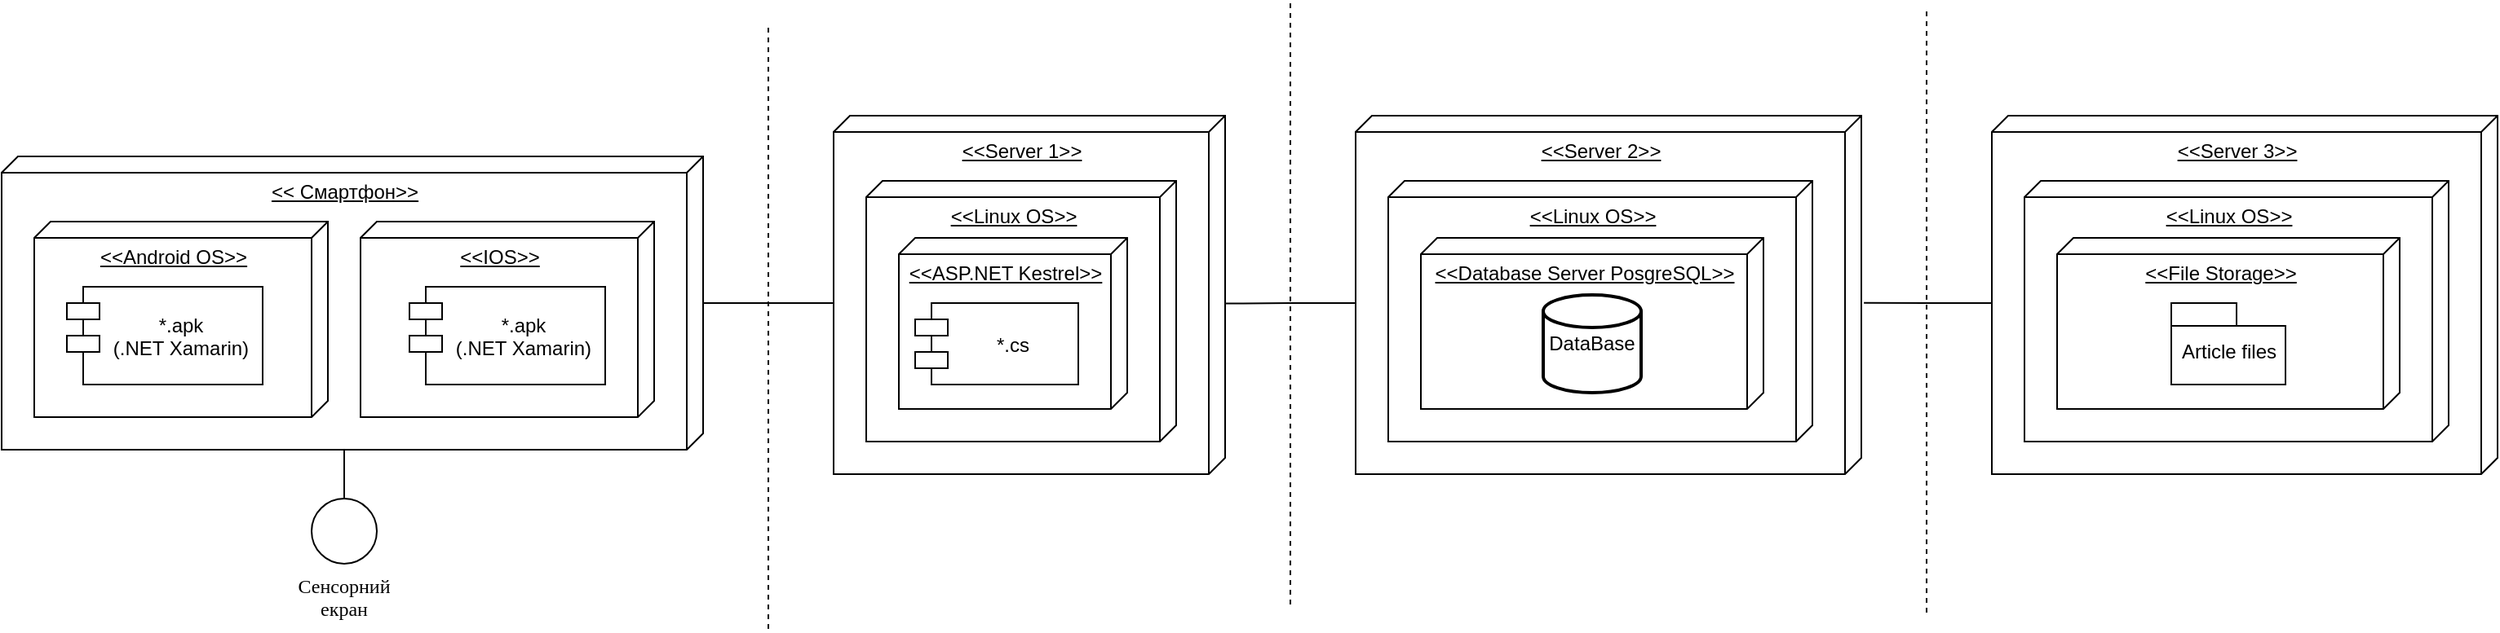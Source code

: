 <mxfile version="20.5.3" type="device"><diagram name="Page-1" id="5f0bae14-7c28-e335-631c-24af17079c00"><mxGraphModel dx="1597" dy="802" grid="1" gridSize="10" guides="1" tooltips="1" connect="1" arrows="1" fold="1" page="1" pageScale="1" pageWidth="1100" pageHeight="850" background="none" math="0" shadow="0"><root><mxCell id="0"/><mxCell id="1" parent="0"/><mxCell id="rvKAXJCeIPFOnFRwaRMg-17" style="edgeStyle=orthogonalEdgeStyle;rounded=0;orthogonalLoop=1;jettySize=auto;html=1;entryX=0;entryY=0;entryDx=180;entryDy=220;entryPerimeter=0;endArrow=none;endFill=0;" edge="1" parent="1" source="39150e848f15840c-6" target="rvKAXJCeIPFOnFRwaRMg-6"><mxGeometry relative="1" as="geometry"/></mxCell><mxCell id="39150e848f15840c-6" value="Сенсорний екран" style="ellipse;whiteSpace=wrap;html=1;rounded=0;shadow=0;comic=0;labelBackgroundColor=none;strokeWidth=1;fontFamily=Verdana;fontSize=12;align=center;aspect=fixed;labelPosition=center;verticalLabelPosition=bottom;verticalAlign=top;" parent="1" vertex="1"><mxGeometry x="200" y="330" width="40" height="40" as="geometry"/></mxCell><mxCell id="rvKAXJCeIPFOnFRwaRMg-32" style="edgeStyle=orthogonalEdgeStyle;rounded=0;orthogonalLoop=1;jettySize=auto;html=1;entryX=0;entryY=0;entryDx=115;entryDy=240;entryPerimeter=0;endArrow=none;endFill=0;" edge="1" parent="1" source="rvKAXJCeIPFOnFRwaRMg-6" target="rvKAXJCeIPFOnFRwaRMg-18"><mxGeometry relative="1" as="geometry"/></mxCell><mxCell id="rvKAXJCeIPFOnFRwaRMg-6" value="&amp;lt;&amp;lt; Cмартфон&amp;gt;&amp;gt;" style="verticalAlign=top;align=center;spacingTop=8;spacingLeft=2;spacingRight=12;shape=cube;size=10;direction=south;fontStyle=4;html=1;" vertex="1" parent="1"><mxGeometry x="10" y="120" width="430" height="180" as="geometry"/></mxCell><mxCell id="rvKAXJCeIPFOnFRwaRMg-7" value="&amp;lt;&amp;lt;Android OS&amp;gt;&amp;gt;" style="verticalAlign=top;align=center;spacingTop=8;spacingLeft=2;spacingRight=12;shape=cube;size=10;direction=south;fontStyle=4;html=1;" vertex="1" parent="1"><mxGeometry x="30" y="160" width="180" height="120" as="geometry"/></mxCell><mxCell id="rvKAXJCeIPFOnFRwaRMg-8" value="&amp;lt;&amp;lt;IOS&amp;gt;&amp;gt;" style="verticalAlign=top;align=center;spacingTop=8;spacingLeft=2;spacingRight=12;shape=cube;size=10;direction=south;fontStyle=4;html=1;" vertex="1" parent="1"><mxGeometry x="230" y="160" width="180" height="120" as="geometry"/></mxCell><mxCell id="rvKAXJCeIPFOnFRwaRMg-9" value="*.apk&#10;(.NET Xamarin)" style="shape=module;align=left;spacingLeft=20;align=center;verticalAlign=middle;" vertex="1" parent="1"><mxGeometry x="50" y="200" width="120" height="60" as="geometry"/></mxCell><mxCell id="rvKAXJCeIPFOnFRwaRMg-10" value="*.apk&#10;(.NET Xamarin)" style="shape=module;align=left;spacingLeft=20;align=center;verticalAlign=middle;" vertex="1" parent="1"><mxGeometry x="260" y="200" width="120" height="60" as="geometry"/></mxCell><mxCell id="rvKAXJCeIPFOnFRwaRMg-18" value="&amp;lt;&amp;lt;Server 1&amp;gt;&amp;gt;" style="verticalAlign=top;align=center;spacingTop=8;spacingLeft=2;spacingRight=12;shape=cube;size=10;direction=south;fontStyle=4;html=1;" vertex="1" parent="1"><mxGeometry x="520" y="95" width="240" height="220" as="geometry"/></mxCell><mxCell id="rvKAXJCeIPFOnFRwaRMg-19" value="&amp;lt;&amp;lt;Linux OS&amp;gt;&amp;gt;" style="verticalAlign=top;align=center;spacingTop=8;spacingLeft=2;spacingRight=12;shape=cube;size=10;direction=south;fontStyle=4;html=1;" vertex="1" parent="1"><mxGeometry x="540" y="135" width="190" height="160" as="geometry"/></mxCell><mxCell id="rvKAXJCeIPFOnFRwaRMg-20" value="&amp;lt;&amp;lt;ASP.NET Kestrel&amp;gt;&amp;gt;" style="verticalAlign=top;align=center;spacingTop=8;spacingLeft=2;spacingRight=12;shape=cube;size=10;direction=south;fontStyle=4;html=1;" vertex="1" parent="1"><mxGeometry x="560" y="170" width="140" height="105" as="geometry"/></mxCell><mxCell id="rvKAXJCeIPFOnFRwaRMg-21" value="*.cs" style="shape=module;align=center;spacingLeft=20;align=center;verticalAlign=middle;" vertex="1" parent="1"><mxGeometry x="570" y="210" width="100" height="50" as="geometry"/></mxCell><mxCell id="rvKAXJCeIPFOnFRwaRMg-41" style="edgeStyle=orthogonalEdgeStyle;rounded=0;orthogonalLoop=1;jettySize=auto;html=1;exitX=0;exitY=0;exitDx=115;exitDy=310;exitPerimeter=0;entryX=0.524;entryY=0;entryDx=0;entryDy=0;entryPerimeter=0;endArrow=none;endFill=0;" edge="1" parent="1" source="rvKAXJCeIPFOnFRwaRMg-22" target="rvKAXJCeIPFOnFRwaRMg-18"><mxGeometry relative="1" as="geometry"/></mxCell><mxCell id="rvKAXJCeIPFOnFRwaRMg-22" value="&amp;lt;&amp;lt;Server 2&amp;gt;&amp;gt;" style="verticalAlign=top;align=center;spacingTop=8;spacingLeft=2;spacingRight=12;shape=cube;size=10;direction=south;fontStyle=4;html=1;" vertex="1" parent="1"><mxGeometry x="840" y="95" width="310" height="220" as="geometry"/></mxCell><mxCell id="rvKAXJCeIPFOnFRwaRMg-23" value="&amp;lt;&amp;lt;Linux OS&amp;gt;&amp;gt;" style="verticalAlign=top;align=center;spacingTop=8;spacingLeft=2;spacingRight=12;shape=cube;size=10;direction=south;fontStyle=4;html=1;" vertex="1" parent="1"><mxGeometry x="860" y="135" width="260" height="160" as="geometry"/></mxCell><mxCell id="rvKAXJCeIPFOnFRwaRMg-24" value="&amp;lt;&amp;lt;Database Server PosgreSQL&amp;gt;&amp;gt;" style="verticalAlign=top;align=center;spacingTop=8;spacingLeft=2;spacingRight=12;shape=cube;size=10;direction=south;fontStyle=4;html=1;" vertex="1" parent="1"><mxGeometry x="880" y="170" width="210" height="105" as="geometry"/></mxCell><mxCell id="rvKAXJCeIPFOnFRwaRMg-26" value="DataBase" style="strokeWidth=2;html=1;shape=mxgraph.flowchart.database;whiteSpace=wrap;verticalAlign=middle;" vertex="1" parent="1"><mxGeometry x="955" y="205" width="60" height="60" as="geometry"/></mxCell><mxCell id="rvKAXJCeIPFOnFRwaRMg-43" style="edgeStyle=orthogonalEdgeStyle;rounded=0;orthogonalLoop=1;jettySize=auto;html=1;exitX=0;exitY=0;exitDx=115;exitDy=310;exitPerimeter=0;entryX=0.522;entryY=-0.005;entryDx=0;entryDy=0;entryPerimeter=0;endArrow=none;endFill=0;" edge="1" parent="1" source="rvKAXJCeIPFOnFRwaRMg-27" target="rvKAXJCeIPFOnFRwaRMg-22"><mxGeometry relative="1" as="geometry"/></mxCell><mxCell id="rvKAXJCeIPFOnFRwaRMg-27" value="&amp;lt;&amp;lt;Server 3&amp;gt;&amp;gt;" style="verticalAlign=top;align=center;spacingTop=8;spacingLeft=2;spacingRight=12;shape=cube;size=10;direction=south;fontStyle=4;html=1;" vertex="1" parent="1"><mxGeometry x="1230" y="95" width="310" height="220" as="geometry"/></mxCell><mxCell id="rvKAXJCeIPFOnFRwaRMg-28" value="&amp;lt;&amp;lt;Linux OS&amp;gt;&amp;gt;" style="verticalAlign=top;align=center;spacingTop=8;spacingLeft=2;spacingRight=12;shape=cube;size=10;direction=south;fontStyle=4;html=1;" vertex="1" parent="1"><mxGeometry x="1250" y="135" width="260" height="160" as="geometry"/></mxCell><mxCell id="rvKAXJCeIPFOnFRwaRMg-29" value="&amp;lt;&amp;lt;File Storage&amp;gt;&amp;gt;" style="verticalAlign=top;align=center;spacingTop=8;spacingLeft=2;spacingRight=12;shape=cube;size=10;direction=south;fontStyle=4;html=1;" vertex="1" parent="1"><mxGeometry x="1270" y="170" width="210" height="105" as="geometry"/></mxCell><mxCell id="rvKAXJCeIPFOnFRwaRMg-31" value="Article files" style="shape=folder;fontStyle=0;spacingTop=10;tabWidth=40;tabHeight=14;tabPosition=left;html=1;" vertex="1" parent="1"><mxGeometry x="1340" y="210" width="70" height="50" as="geometry"/></mxCell><mxCell id="rvKAXJCeIPFOnFRwaRMg-38" value="" style="endArrow=none;dashed=1;html=1;rounded=0;" edge="1" parent="1"><mxGeometry width="50" height="50" relative="1" as="geometry"><mxPoint x="480" y="410" as="sourcePoint"/><mxPoint x="480" y="40" as="targetPoint"/></mxGeometry></mxCell><mxCell id="rvKAXJCeIPFOnFRwaRMg-39" value="" style="endArrow=none;dashed=1;html=1;rounded=0;" edge="1" parent="1"><mxGeometry width="50" height="50" relative="1" as="geometry"><mxPoint x="800" y="395" as="sourcePoint"/><mxPoint x="800" y="25" as="targetPoint"/></mxGeometry></mxCell><mxCell id="rvKAXJCeIPFOnFRwaRMg-40" value="" style="endArrow=none;dashed=1;html=1;rounded=0;" edge="1" parent="1"><mxGeometry width="50" height="50" relative="1" as="geometry"><mxPoint x="1190" y="400" as="sourcePoint"/><mxPoint x="1190" y="30" as="targetPoint"/></mxGeometry></mxCell></root></mxGraphModel></diagram></mxfile>